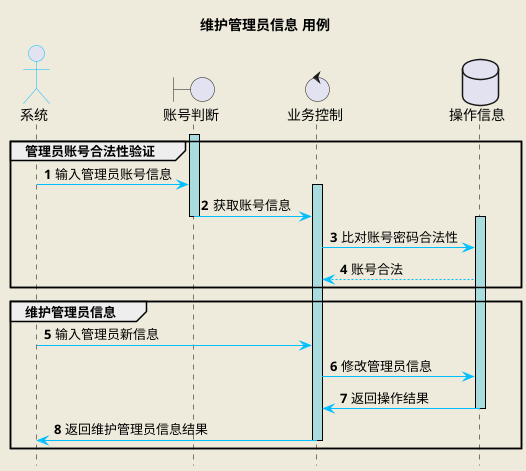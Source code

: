 @startuml
skinparam backgroundColor #EEEBDC

skinparam sequence {
	ArrowColor DeepSkyBlue
	ActorBorderColor DeepSkyBlue
	LifeLineBorderColor black
	LifeLineBackgroundColor #A9DCDF
	
	ParticipantBorderColor DeepSkyBlue
	ParticipantBackgroundColor DodgerBlue
	ParticipantFontName Impact
	ParticipantFontSize 20
	ParticipantFontColor #A9DCDF
}

hide footbox
title 维护管理员信息 用例
actor 系统
boundary 账号判断
control 业务控制
database 操作信息


autonumber
group 管理员账号合法性验证
activate 账号判断
	系统 -> 账号判断 :  输入管理员账号信息
	activate 业务控制
		账号判断 -> 业务控制 : 获取账号信息
deactivate 账号判断
		activate 操作信息
			业务控制 -> 操作信息 : 比对账号密码合法性
			操作信息 --> 业务控制 : 账号合法
end
group 维护管理员信息
			系统 -> 业务控制 : 输入管理员新信息
			业务控制 -> 操作信息 : 修改管理员信息
			操作信息 -> 业务控制 : 返回操作结果
		deactivate 操作信息
	业务控制 -> 系统 : 返回维护管理员信息结果
	deactivate 业务控制
	

end

@enduml
